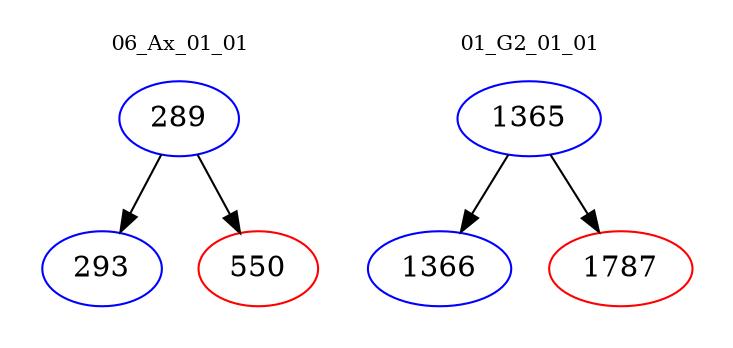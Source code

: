 digraph{
subgraph cluster_0 {
color = white
label = "06_Ax_01_01";
fontsize=10;
T0_289 [label="289", color="blue"]
T0_289 -> T0_293 [color="black"]
T0_293 [label="293", color="blue"]
T0_289 -> T0_550 [color="black"]
T0_550 [label="550", color="red"]
}
subgraph cluster_1 {
color = white
label = "01_G2_01_01";
fontsize=10;
T1_1365 [label="1365", color="blue"]
T1_1365 -> T1_1366 [color="black"]
T1_1366 [label="1366", color="blue"]
T1_1365 -> T1_1787 [color="black"]
T1_1787 [label="1787", color="red"]
}
}
